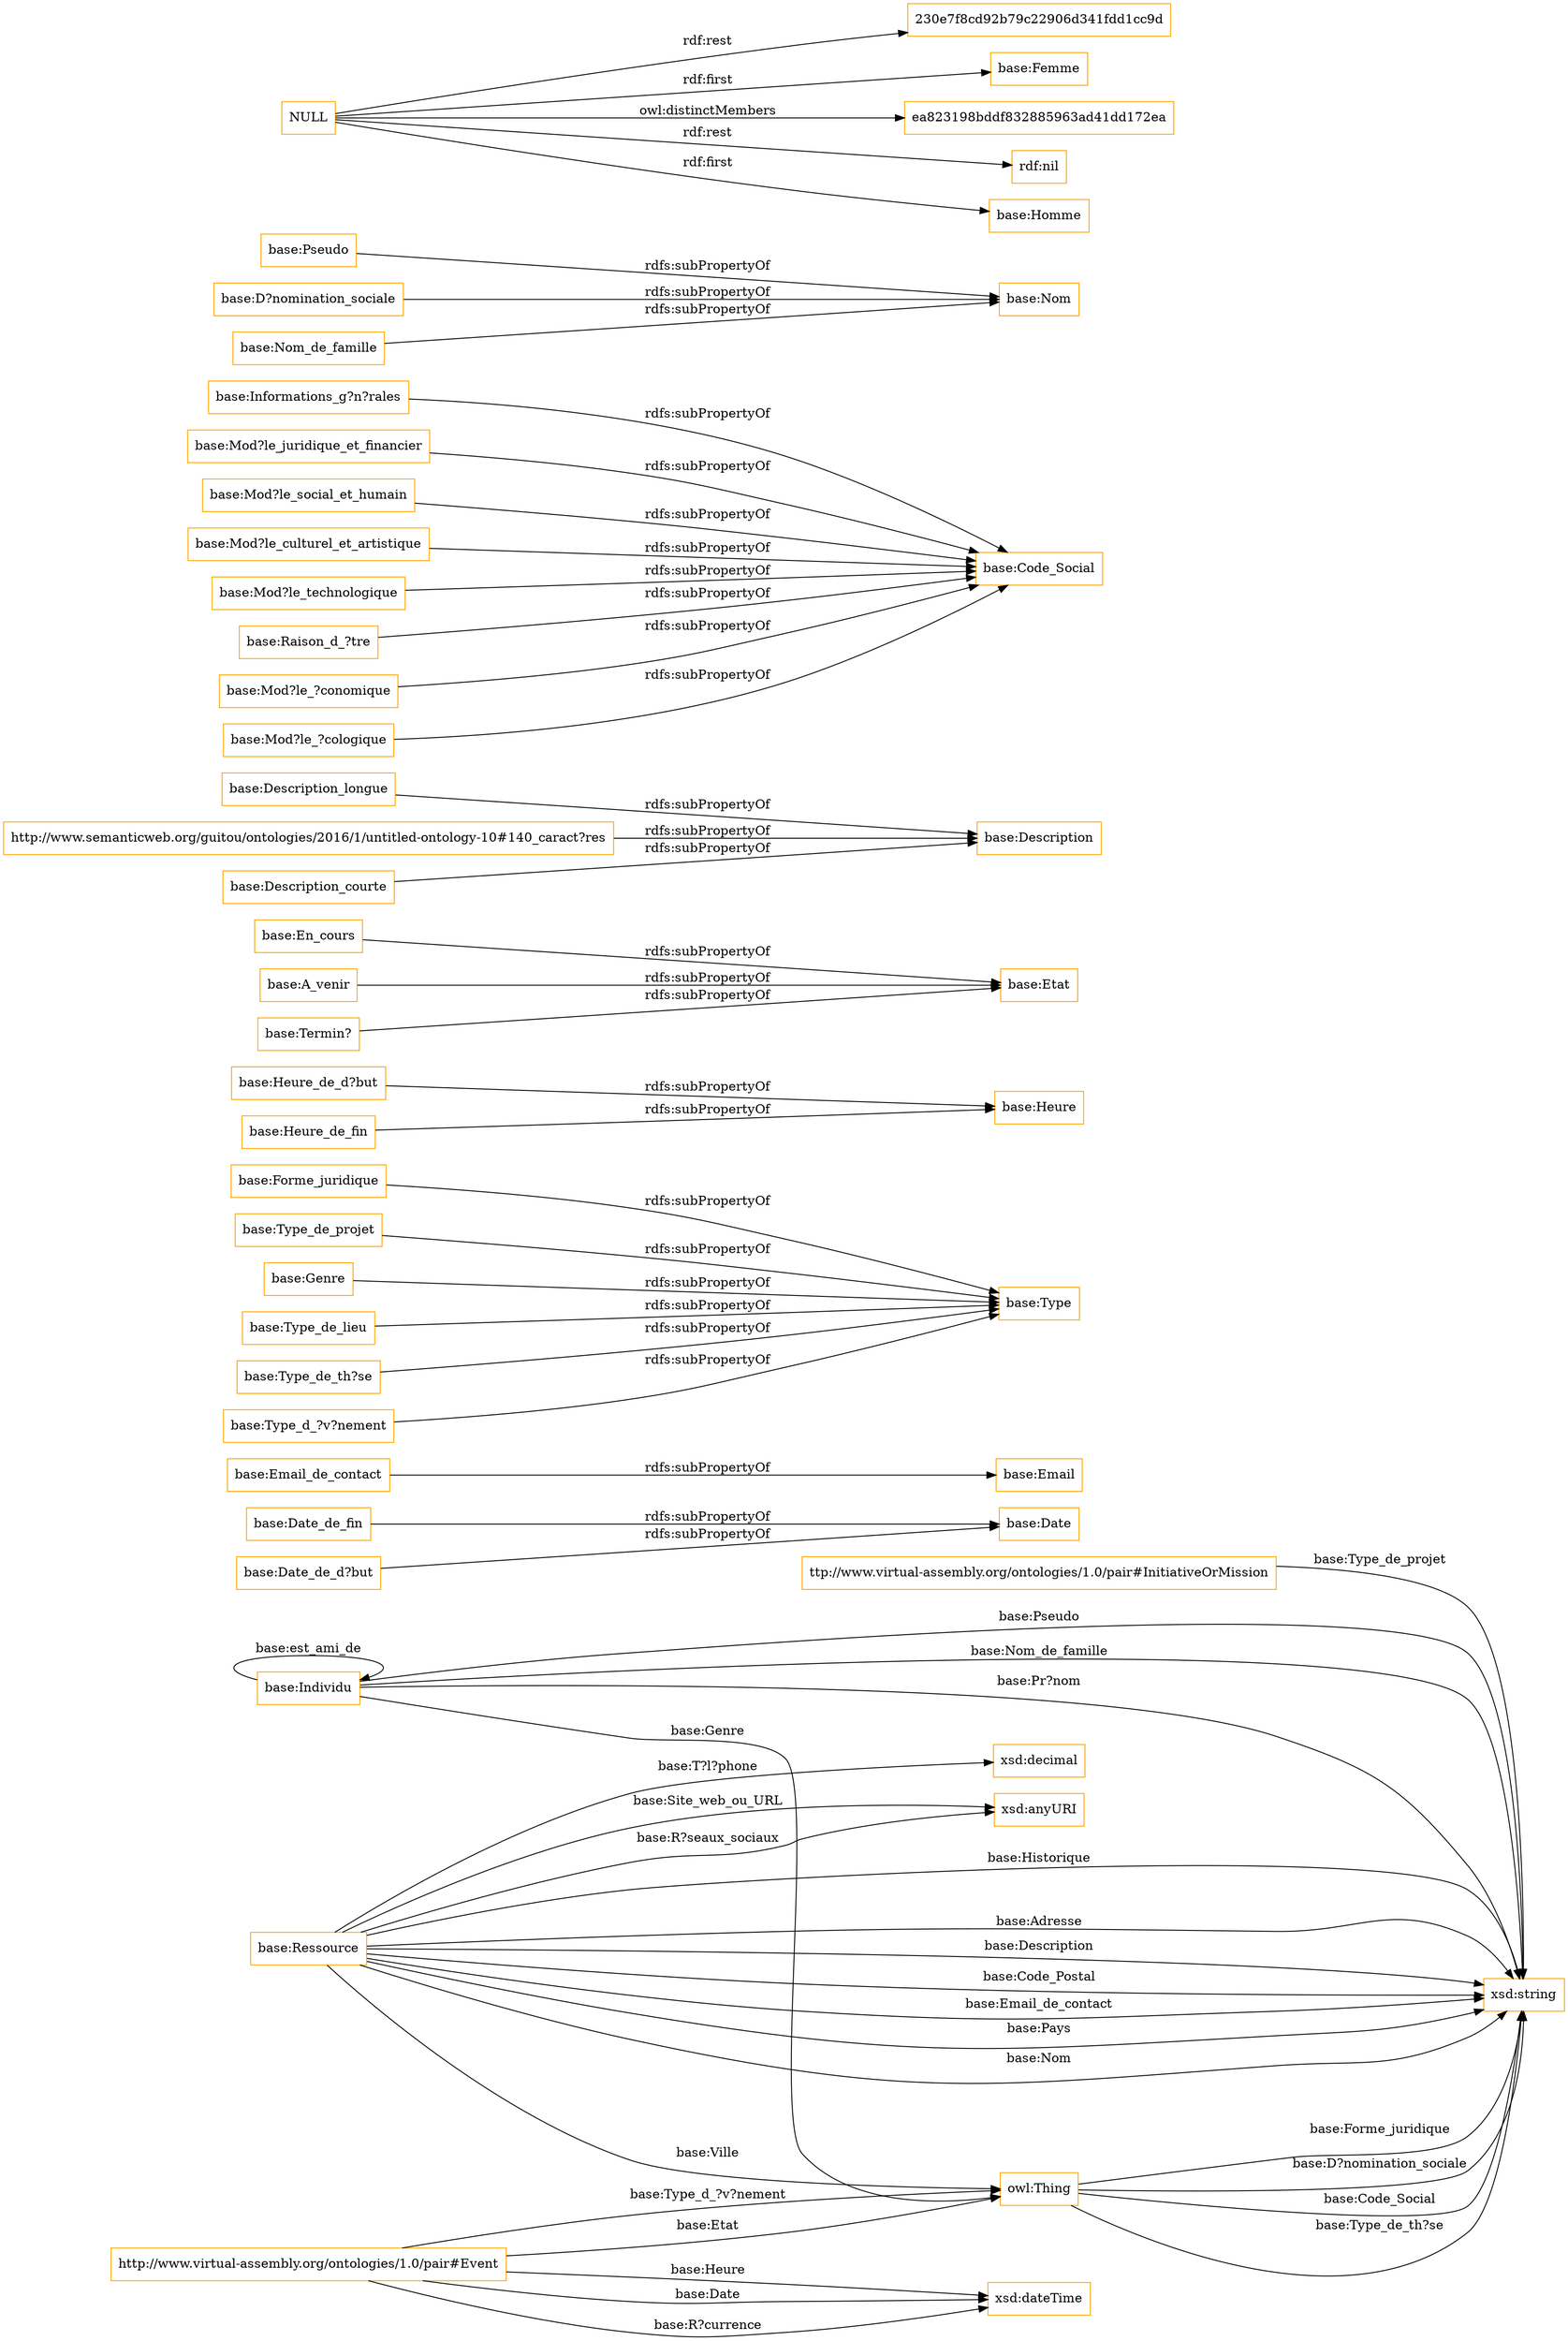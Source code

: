 digraph ar2dtool_diagram { 
rankdir=LR;
size="1501"
node [shape = rectangle, color="orange"]; "ttp://www.virtual-assembly.org/ontologies/1.0/pair#InitiativeOrMission" "base:Individu" "base:Ressource" "http://www.virtual-assembly.org/ontologies/1.0/pair#Event" ; /*classes style*/
	"base:Date_de_fin" -> "base:Date" [ label = "rdfs:subPropertyOf" ];
	"base:Email_de_contact" -> "base:Email" [ label = "rdfs:subPropertyOf" ];
	"base:Forme_juridique" -> "base:Type" [ label = "rdfs:subPropertyOf" ];
	"base:Type_de_projet" -> "base:Type" [ label = "rdfs:subPropertyOf" ];
	"base:Heure_de_d?but" -> "base:Heure" [ label = "rdfs:subPropertyOf" ];
	"base:En_cours" -> "base:Etat" [ label = "rdfs:subPropertyOf" ];
	"base:Description_longue" -> "base:Description" [ label = "rdfs:subPropertyOf" ];
	"base:A_venir" -> "base:Etat" [ label = "rdfs:subPropertyOf" ];
	"base:Informations_g?n?rales" -> "base:Code_Social" [ label = "rdfs:subPropertyOf" ];
	"base:Genre" -> "base:Type" [ label = "rdfs:subPropertyOf" ];
	"base:Mod?le_juridique_et_financier" -> "base:Code_Social" [ label = "rdfs:subPropertyOf" ];
	"base:Pseudo" -> "base:Nom" [ label = "rdfs:subPropertyOf" ];
	"base:Mod?le_social_et_humain" -> "base:Code_Social" [ label = "rdfs:subPropertyOf" ];
	"base:D?nomination_sociale" -> "base:Nom" [ label = "rdfs:subPropertyOf" ];
	"http://www.semanticweb.org/guitou/ontologies/2016/1/untitled-ontology-10#140_caract?res" -> "base:Description" [ label = "rdfs:subPropertyOf" ];
	"NULL" -> "230e7f8cd92b79c22906d341fdd1cc9d" [ label = "rdf:rest" ];
	"NULL" -> "base:Femme" [ label = "rdf:first" ];
	"NULL" -> "ea823198bddf832885963ad41dd172ea" [ label = "owl:distinctMembers" ];
	"NULL" -> "rdf:nil" [ label = "rdf:rest" ];
	"NULL" -> "base:Homme" [ label = "rdf:first" ];
	"base:Type_de_lieu" -> "base:Type" [ label = "rdfs:subPropertyOf" ];
	"base:Heure_de_fin" -> "base:Heure" [ label = "rdfs:subPropertyOf" ];
	"base:Mod?le_culturel_et_artistique" -> "base:Code_Social" [ label = "rdfs:subPropertyOf" ];
	"base:Mod?le_technologique" -> "base:Code_Social" [ label = "rdfs:subPropertyOf" ];
	"base:Termin?" -> "base:Etat" [ label = "rdfs:subPropertyOf" ];
	"base:Raison_d_?tre" -> "base:Code_Social" [ label = "rdfs:subPropertyOf" ];
	"base:Type_de_th?se" -> "base:Type" [ label = "rdfs:subPropertyOf" ];
	"base:Date_de_d?but" -> "base:Date" [ label = "rdfs:subPropertyOf" ];
	"base:Mod?le_?conomique" -> "base:Code_Social" [ label = "rdfs:subPropertyOf" ];
	"base:Description_courte" -> "base:Description" [ label = "rdfs:subPropertyOf" ];
	"base:Mod?le_?cologique" -> "base:Code_Social" [ label = "rdfs:subPropertyOf" ];
	"base:Nom_de_famille" -> "base:Nom" [ label = "rdfs:subPropertyOf" ];
	"base:Type_d_?v?nement" -> "base:Type" [ label = "rdfs:subPropertyOf" ];
	"base:Ressource" -> "xsd:string" [ label = "base:Historique" ];
	"base:Individu" -> "xsd:string" [ label = "base:Pseudo" ];
	"base:Ressource" -> "xsd:string" [ label = "base:Adresse" ];
	"base:Ressource" -> "xsd:string" [ label = "base:Description" ];
	"http://www.virtual-assembly.org/ontologies/1.0/pair#Event" -> "owl:Thing" [ label = "base:Type_d_?v?nement" ];
	"base:Ressource" -> "owl:Thing" [ label = "base:Ville" ];
	"owl:Thing" -> "xsd:string" [ label = "base:D?nomination_sociale" ];
	"base:Ressource" -> "xsd:anyURI" [ label = "base:Site_web_ou_URL" ];
	"base:Individu" -> "base:Individu" [ label = "base:est_ami_de" ];
	"base:Ressource" -> "xsd:string" [ label = "base:Code_Postal" ];
	"base:Individu" -> "owl:Thing" [ label = "base:Genre" ];
	"base:Ressource" -> "xsd:string" [ label = "base:Email_de_contact" ];
	"ttp://www.virtual-assembly.org/ontologies/1.0/pair#InitiativeOrMission" -> "xsd:string" [ label = "base:Type_de_projet" ];
	"base:Ressource" -> "xsd:string" [ label = "base:Pays" ];
	"base:Ressource" -> "xsd:string" [ label = "base:Nom" ];
	"base:Ressource" -> "xsd:anyURI" [ label = "base:R?seaux_sociaux" ];
	"http://www.virtual-assembly.org/ontologies/1.0/pair#Event" -> "owl:Thing" [ label = "base:Etat" ];
	"owl:Thing" -> "xsd:string" [ label = "base:Code_Social" ];
	"base:Individu" -> "xsd:string" [ label = "base:Nom_de_famille" ];
	"base:Ressource" -> "xsd:decimal" [ label = "base:T?l?phone" ];
	"owl:Thing" -> "xsd:string" [ label = "base:Type_de_th?se" ];
	"base:Individu" -> "xsd:string" [ label = "base:Pr?nom" ];
	"http://www.virtual-assembly.org/ontologies/1.0/pair#Event" -> "xsd:dateTime" [ label = "base:R?currence" ];
	"owl:Thing" -> "xsd:string" [ label = "base:Forme_juridique" ];
	"http://www.virtual-assembly.org/ontologies/1.0/pair#Event" -> "xsd:dateTime" [ label = "base:Heure" ];
	"http://www.virtual-assembly.org/ontologies/1.0/pair#Event" -> "xsd:dateTime" [ label = "base:Date" ];

}
